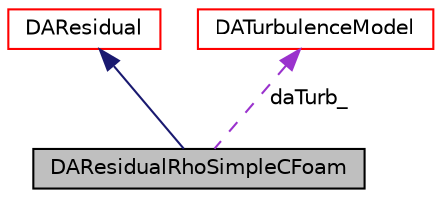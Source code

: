 digraph "DAResidualRhoSimpleCFoam"
{
  bgcolor="transparent";
  edge [fontname="Helvetica",fontsize="10",labelfontname="Helvetica",labelfontsize="10"];
  node [fontname="Helvetica",fontsize="10",shape=record];
  Node2 [label="DAResidualRhoSimpleCFoam",height=0.2,width=0.4,color="black", fillcolor="grey75", style="filled", fontcolor="black"];
  Node3 -> Node2 [dir="back",color="midnightblue",fontsize="10",style="solid",fontname="Helvetica"];
  Node3 [label="DAResidual",height=0.2,width=0.4,color="red",URL="$classFoam_1_1DAResidual.html"];
  Node9 -> Node2 [dir="back",color="darkorchid3",fontsize="10",style="dashed",label=" daTurb_" ,fontname="Helvetica"];
  Node9 [label="DATurbulenceModel",height=0.2,width=0.4,color="red",URL="$classFoam_1_1DATurbulenceModel.html"];
}

